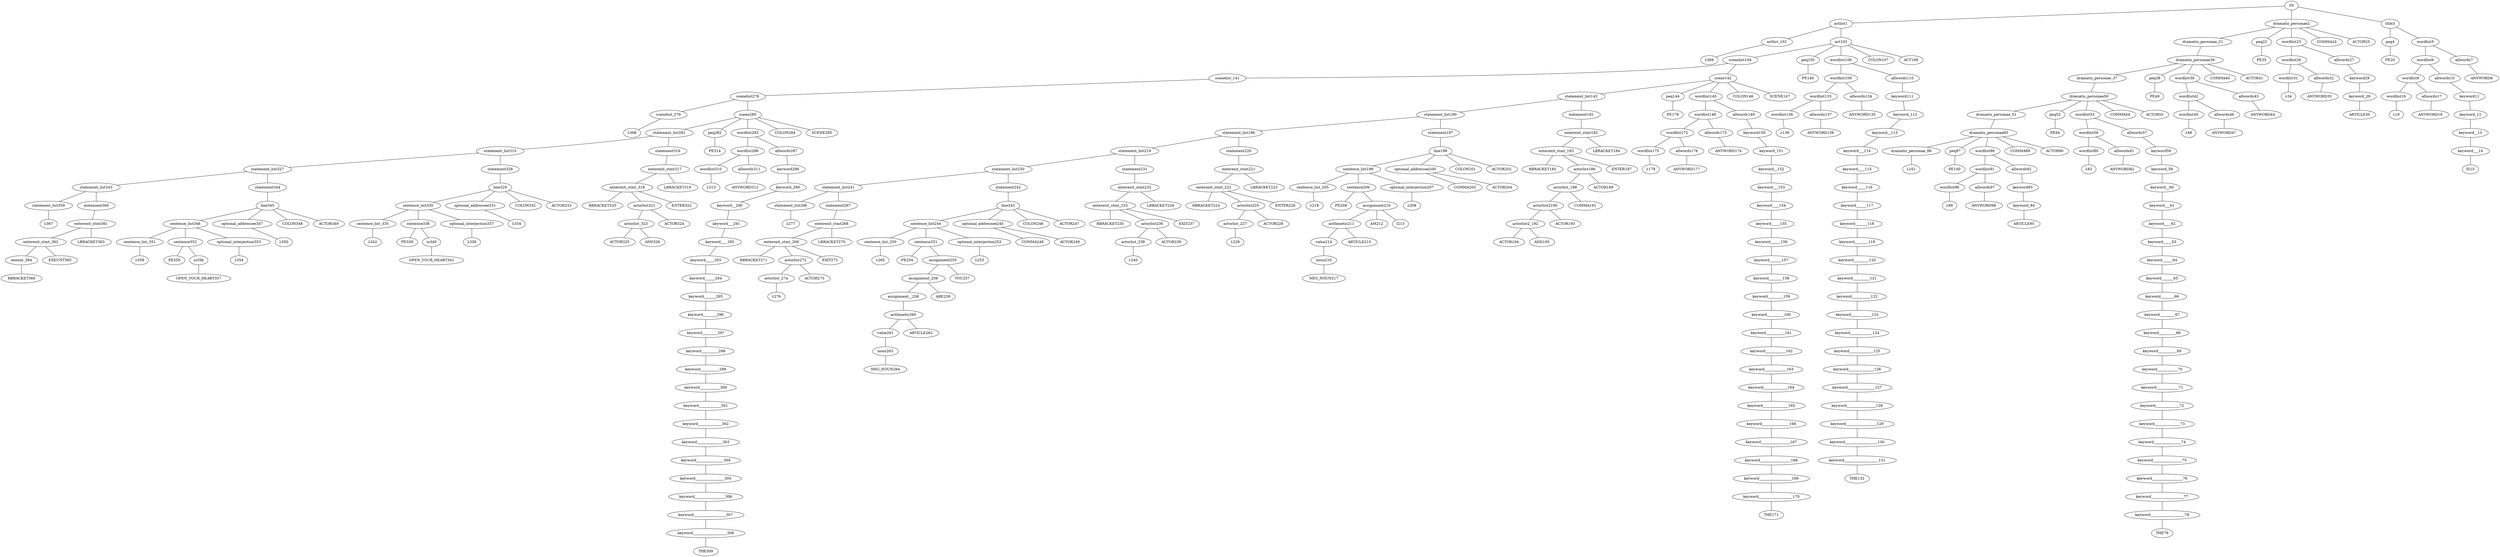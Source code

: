 strict graph {
	S0 -- actlist1
	S0 -- dramatis_personae2
	S0 -- title3

	title3 -- peq4
	title3 -- wordlist5

	wordlist5 -- wordlist6
	wordlist5 -- allwords7

	allwords7 -- ANYWORD8


	wordlist6 -- wordlist9
	wordlist6 -- allwords10

	allwords10 -- keyword11

	keyword11 -- keyword_12

	keyword_12 -- keyword__13

	keyword__13 -- keyword___14

	keyword___14 -- IS15


	wordlist9 -- wordlist16
	wordlist9 -- allwords17

	allwords17 -- ANYWORD18


	wordlist16 -- λ19

	peq4 -- PE20


	dramatis_personae2 -- dramatis_personae_21
	dramatis_personae2 -- peq22
	dramatis_personae2 -- wordlist23
	dramatis_personae2 -- COMMA24
	dramatis_personae2 -- ACTOR25



	wordlist23 -- wordlist26
	wordlist23 -- allwords27

	allwords27 -- keyword28

	keyword28 -- keyword_29

	keyword_29 -- ARTICLE30


	wordlist26 -- wordlist31
	wordlist26 -- allwords32

	allwords32 -- ANYWORD33


	wordlist31 -- λ34

	peq22 -- PE35


	dramatis_personae_21 -- dramatis_personae36

	dramatis_personae36 -- dramatis_personae_37
	dramatis_personae36 -- peq38
	dramatis_personae36 -- wordlist39
	dramatis_personae36 -- COMMA40
	dramatis_personae36 -- ACTOR41



	wordlist39 -- wordlist42
	wordlist39 -- allwords43

	allwords43 -- ANYWORD44


	wordlist42 -- wordlist45
	wordlist42 -- allwords46

	allwords46 -- ANYWORD47


	wordlist45 -- λ48

	peq38 -- PE49


	dramatis_personae_37 -- dramatis_personae50

	dramatis_personae50 -- dramatis_personae_51
	dramatis_personae50 -- peq52
	dramatis_personae50 -- wordlist53
	dramatis_personae50 -- COMMA54
	dramatis_personae50 -- ACTOR55



	wordlist53 -- wordlist56
	wordlist53 -- allwords57

	allwords57 -- keyword58

	keyword58 -- keyword_59

	keyword_59 -- keyword__60

	keyword__60 -- keyword___61

	keyword___61 -- keyword____62

	keyword____62 -- keyword_____63

	keyword_____63 -- keyword______64

	keyword______64 -- keyword_______65

	keyword_______65 -- keyword________66

	keyword________66 -- keyword_________67

	keyword_________67 -- keyword__________68

	keyword__________68 -- keyword___________69

	keyword___________69 -- keyword____________70

	keyword____________70 -- keyword_____________71

	keyword_____________71 -- keyword______________72

	keyword______________72 -- keyword_______________73

	keyword_______________73 -- keyword________________74

	keyword________________74 -- keyword_________________75

	keyword_________________75 -- keyword__________________76

	keyword__________________76 -- keyword___________________77

	keyword___________________77 -- keyword____________________78

	keyword____________________78 -- THE79


	wordlist56 -- wordlist80
	wordlist56 -- allwords81

	allwords81 -- ANYWORD82


	wordlist80 -- λ83

	peq52 -- PE84


	dramatis_personae_51 -- dramatis_personae85

	dramatis_personae85 -- dramatis_personae_86
	dramatis_personae85 -- peq87
	dramatis_personae85 -- wordlist88
	dramatis_personae85 -- COMMA89
	dramatis_personae85 -- ACTOR90



	wordlist88 -- wordlist91
	wordlist88 -- allwords92

	allwords92 -- keyword93

	keyword93 -- keyword_94

	keyword_94 -- ARTICLE95


	wordlist91 -- wordlist96
	wordlist91 -- allwords97

	allwords97 -- ANYWORD98


	wordlist96 -- λ99

	peq87 -- PE100


	dramatis_personae_86 -- λ101

	actlist1 -- actlist_102
	actlist1 -- act103

	act103 -- scenelist104
	act103 -- peq105
	act103 -- wordlist106
	act103 -- COLON107
	act103 -- ACT108



	wordlist106 -- wordlist109
	wordlist106 -- allwords110

	allwords110 -- keyword111

	keyword111 -- keyword_112

	keyword_112 -- keyword__113

	keyword__113 -- keyword___114

	keyword___114 -- keyword____115

	keyword____115 -- keyword_____116

	keyword_____116 -- keyword______117

	keyword______117 -- keyword_______118

	keyword_______118 -- keyword________119

	keyword________119 -- keyword_________120

	keyword_________120 -- keyword__________121

	keyword__________121 -- keyword___________122

	keyword___________122 -- keyword____________123

	keyword____________123 -- keyword_____________124

	keyword_____________124 -- keyword______________125

	keyword______________125 -- keyword_______________126

	keyword_______________126 -- keyword________________127

	keyword________________127 -- keyword_________________128

	keyword_________________128 -- keyword__________________129

	keyword__________________129 -- keyword___________________130

	keyword___________________130 -- keyword____________________131

	keyword____________________131 -- THE132


	wordlist109 -- wordlist133
	wordlist109 -- allwords134

	allwords134 -- ANYWORD135


	wordlist133 -- wordlist136
	wordlist133 -- allwords137

	allwords137 -- ANYWORD138


	wordlist136 -- λ139

	peq105 -- PE140


	scenelist104 -- scenelist_141
	scenelist104 -- scene142

	scene142 -- statement_list143
	scene142 -- peq144
	scene142 -- wordlist145
	scene142 -- COLON146
	scene142 -- SCENE147



	wordlist145 -- wordlist148
	wordlist145 -- allwords149

	allwords149 -- keyword150

	keyword150 -- keyword_151

	keyword_151 -- keyword__152

	keyword__152 -- keyword___153

	keyword___153 -- keyword____154

	keyword____154 -- keyword_____155

	keyword_____155 -- keyword______156

	keyword______156 -- keyword_______157

	keyword_______157 -- keyword________158

	keyword________158 -- keyword_________159

	keyword_________159 -- keyword__________160

	keyword__________160 -- keyword___________161

	keyword___________161 -- keyword____________162

	keyword____________162 -- keyword_____________163

	keyword_____________163 -- keyword______________164

	keyword______________164 -- keyword_______________165

	keyword_______________165 -- keyword________________166

	keyword________________166 -- keyword_________________167

	keyword_________________167 -- keyword__________________168

	keyword__________________168 -- keyword___________________169

	keyword___________________169 -- keyword____________________170

	keyword____________________170 -- THE171


	wordlist148 -- wordlist172
	wordlist148 -- allwords173

	allwords173 -- ANYWORD174


	wordlist172 -- wordlist175
	wordlist172 -- allwords176

	allwords176 -- ANYWORD177


	wordlist175 -- λ178

	peq144 -- PE179


	statement_list143 -- statement_list180
	statement_list143 -- statement181

	statement181 -- enterexit_stmt182

	enterexit_stmt182 -- enterexit_stmt_183
	enterexit_stmt182 -- LBRACKET184


	enterexit_stmt_183 -- RBRACKET185
	enterexit_stmt_183 -- actorlist186
	enterexit_stmt_183 -- ENTER187


	actorlist186 -- actorlist_188
	actorlist186 -- ACTOR189


	actorlist_188 -- actorlist2190
	actorlist_188 -- COMMA191


	actorlist2190 -- actorlist2_192
	actorlist2190 -- ACTOR193


	actorlist2_192 -- ACTOR194
	actorlist2_192 -- AND195




	statement_list180 -- statement_list196
	statement_list180 -- statement197

	statement197 -- line198

	line198 -- sentence_list199
	line198 -- optional_addressee200
	line198 -- COLON201
	line198 -- ACTOR202



	optional_addressee200 -- COMMA203
	optional_addressee200 -- ACTOR204



	sentence_list199 -- sentence_list_205
	sentence_list199 -- sentence206
	sentence_list199 -- optional_interjection207

	optional_interjection207 -- λ208

	sentence206 -- PE209
	sentence206 -- assignment210

	assignment210 -- arithmetic211
	assignment210 -- AM212
	assignment210 -- I213



	arithmetic211 -- value214
	arithmetic211 -- ARTICLE215


	value214 -- noun216

	noun216 -- NEG_NOUN217



	sentence_list_205 -- λ218

	statement_list196 -- statement_list219
	statement_list196 -- statement220

	statement220 -- enterexit_stmt221

	enterexit_stmt221 -- enterexit_stmt_222
	enterexit_stmt221 -- LBRACKET223


	enterexit_stmt_222 -- RBRACKET224
	enterexit_stmt_222 -- actorlist225
	enterexit_stmt_222 -- ENTER226


	actorlist225 -- actorlist_227
	actorlist225 -- ACTOR228


	actorlist_227 -- λ229


	statement_list219 -- statement_list230
	statement_list219 -- statement231

	statement231 -- enterexit_stmt232

	enterexit_stmt232 -- enterexit_stmt_233
	enterexit_stmt232 -- LBRACKET234


	enterexit_stmt_233 -- RBRACKET235
	enterexit_stmt_233 -- actorlist236
	enterexit_stmt_233 -- EXIT237


	actorlist236 -- actorlist_238
	actorlist236 -- ACTOR239


	actorlist_238 -- λ240


	statement_list230 -- statement_list241
	statement_list230 -- statement242

	statement242 -- line243

	line243 -- sentence_list244
	line243 -- optional_addressee245
	line243 -- COLON246
	line243 -- ACTOR247



	optional_addressee245 -- COMMA248
	optional_addressee245 -- ACTOR249



	sentence_list244 -- sentence_list_250
	sentence_list244 -- sentence251
	sentence_list244 -- optional_interjection252

	optional_interjection252 -- λ253

	sentence251 -- PE254
	sentence251 -- assignment255

	assignment255 -- assignment_256
	assignment255 -- YOU257


	assignment_256 -- assignment__258
	assignment_256 -- ARE259


	assignment__258 -- arithmetic260

	arithmetic260 -- value261
	arithmetic260 -- ARTICLE262


	value261 -- noun263

	noun263 -- NEG_NOUN264



	sentence_list_250 -- λ265

	statement_list241 -- statement_list266
	statement_list241 -- statement267

	statement267 -- enterexit_stmt268

	enterexit_stmt268 -- enterexit_stmt_269
	enterexit_stmt268 -- LBRACKET270


	enterexit_stmt_269 -- RBRACKET271
	enterexit_stmt_269 -- actorlist272
	enterexit_stmt_269 -- EXIT273


	actorlist272 -- actorlist_274
	actorlist272 -- ACTOR275


	actorlist_274 -- λ276


	statement_list266 -- λ277

	scenelist_141 -- scenelist278

	scenelist278 -- scenelist_279
	scenelist278 -- scene280

	scene280 -- statement_list281
	scene280 -- peq282
	scene280 -- wordlist283
	scene280 -- COLON284
	scene280 -- SCENE285



	wordlist283 -- wordlist286
	wordlist283 -- allwords287

	allwords287 -- keyword288

	keyword288 -- keyword_289

	keyword_289 -- keyword__290

	keyword__290 -- keyword___291

	keyword___291 -- keyword____292

	keyword____292 -- keyword_____293

	keyword_____293 -- keyword______294

	keyword______294 -- keyword_______295

	keyword_______295 -- keyword________296

	keyword________296 -- keyword_________297

	keyword_________297 -- keyword__________298

	keyword__________298 -- keyword___________299

	keyword___________299 -- keyword____________300

	keyword____________300 -- keyword_____________301

	keyword_____________301 -- keyword______________302

	keyword______________302 -- keyword_______________303

	keyword_______________303 -- keyword________________304

	keyword________________304 -- keyword_________________305

	keyword_________________305 -- keyword__________________306

	keyword__________________306 -- keyword___________________307

	keyword___________________307 -- keyword____________________308

	keyword____________________308 -- THE309


	wordlist286 -- wordlist310
	wordlist286 -- allwords311

	allwords311 -- ANYWORD312


	wordlist310 -- λ313

	peq282 -- PE314


	statement_list281 -- statement_list315
	statement_list281 -- statement316

	statement316 -- enterexit_stmt317

	enterexit_stmt317 -- enterexit_stmt_318
	enterexit_stmt317 -- LBRACKET319


	enterexit_stmt_318 -- RBRACKET320
	enterexit_stmt_318 -- actorlist321
	enterexit_stmt_318 -- ENTER322


	actorlist321 -- actorlist_323
	actorlist321 -- ACTOR324


	actorlist_323 -- ACTOR325
	actorlist_323 -- AND326




	statement_list315 -- statement_list327
	statement_list315 -- statement328

	statement328 -- line329

	line329 -- sentence_list330
	line329 -- optional_addressee331
	line329 -- COLON332
	line329 -- ACTOR333



	optional_addressee331 -- λ334

	sentence_list330 -- sentence_list_335
	sentence_list330 -- sentence336
	sentence_list330 -- optional_interjection337

	optional_interjection337 -- λ338

	sentence336 -- PE339
	sentence336 -- io340

	io340 -- OPEN_YOUR_HEART341



	sentence_list_335 -- λ342

	statement_list327 -- statement_list343
	statement_list327 -- statement344

	statement344 -- line345

	line345 -- sentence_list346
	line345 -- optional_addressee347
	line345 -- COLON348
	line345 -- ACTOR349



	optional_addressee347 -- λ350

	sentence_list346 -- sentence_list_351
	sentence_list346 -- sentence352
	sentence_list346 -- optional_interjection353

	optional_interjection353 -- λ354

	sentence352 -- PE355
	sentence352 -- io356

	io356 -- OPEN_YOUR_HEART357



	sentence_list_351 -- λ358

	statement_list343 -- statement_list359
	statement_list343 -- statement360

	statement360 -- enterexit_stmt361

	enterexit_stmt361 -- enterexit_stmt_362
	enterexit_stmt361 -- LBRACKET363


	enterexit_stmt_362 -- exeunt_364
	enterexit_stmt_362 -- EXEUNT365


	exeunt_364 -- RBRACKET366


	statement_list359 -- λ367

	scenelist_279 -- λ368

	actlist_102 -- λ369


}
